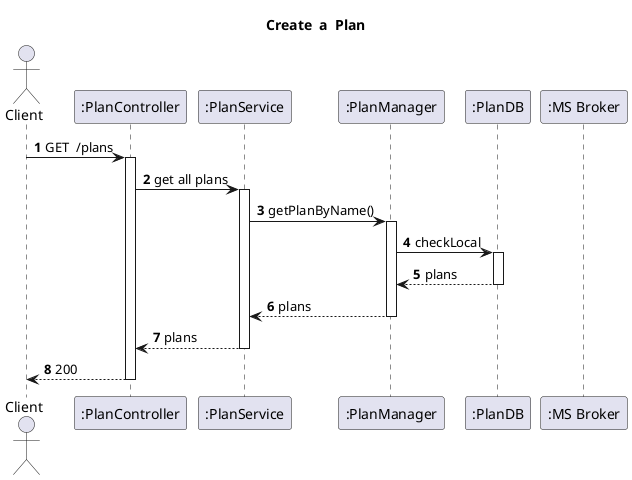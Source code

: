 @startuml
'https://plantuml.com/sequence-diagram
autoactivate on
autonumber
title  Create  a  Plan

autonumber

actor "Client" as Ac
participant ":PlanController" as PlanController
participant ":PlanService" as PService
participant ":PlanManager" as PManager
participant ":PlanDB" as PDB
participant ":MS Broker" as Broker



Ac->PlanController:GET  /plans
PlanController->PService:get all plans
PService->PManager:getPlanByName()
PManager->PDB:checkLocal
PDB-->PManager:plans




PManager-->PService:plans
PService-->PlanController:plans
PlanController-->Ac:200




@enduml
